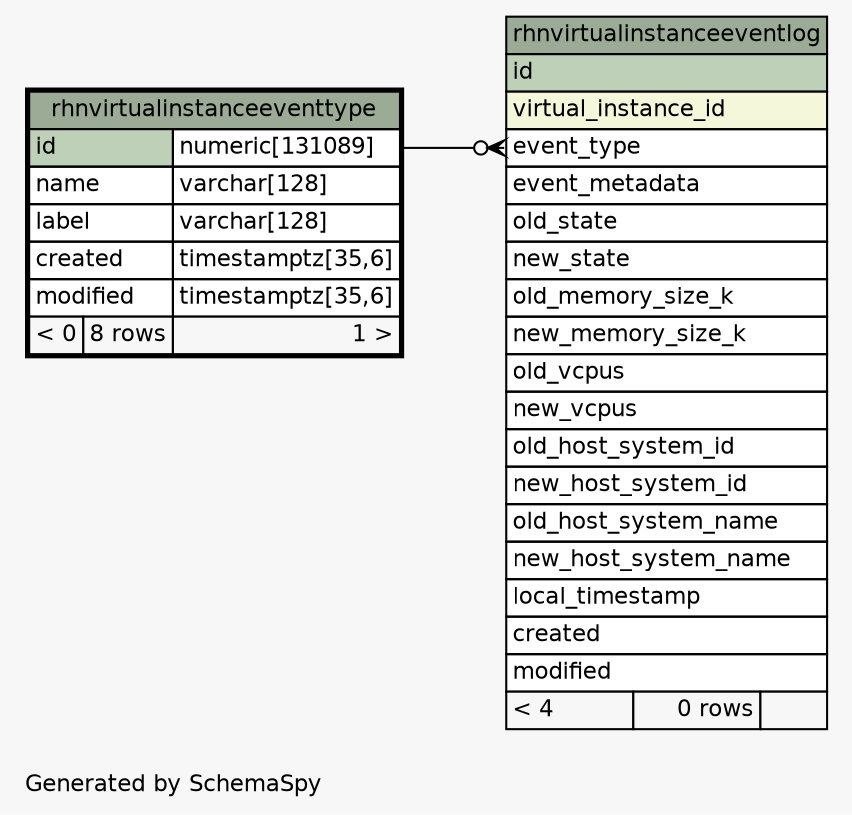 // dot 2.26.0 on Linux 2.6.32-504.el6.x86_64
// SchemaSpy rev 590
digraph "oneDegreeRelationshipsDiagram" {
  graph [
    rankdir="RL"
    bgcolor="#f7f7f7"
    label="\nGenerated by SchemaSpy"
    labeljust="l"
    nodesep="0.18"
    ranksep="0.46"
    fontname="Helvetica"
    fontsize="11"
  ];
  node [
    fontname="Helvetica"
    fontsize="11"
    shape="plaintext"
  ];
  edge [
    arrowsize="0.8"
  ];
  "rhnvirtualinstanceeventlog":"event_type":w -> "rhnvirtualinstanceeventtype":"id.type":e [arrowhead=none dir=back arrowtail=crowodot];
  "rhnvirtualinstanceeventlog" [
    label=<
    <TABLE BORDER="0" CELLBORDER="1" CELLSPACING="0" BGCOLOR="#ffffff">
      <TR><TD COLSPAN="3" BGCOLOR="#9bab96" ALIGN="CENTER">rhnvirtualinstanceeventlog</TD></TR>
      <TR><TD PORT="id" COLSPAN="3" BGCOLOR="#bed1b8" ALIGN="LEFT">id</TD></TR>
      <TR><TD PORT="virtual_instance_id" COLSPAN="3" BGCOLOR="#f4f7da" ALIGN="LEFT">virtual_instance_id</TD></TR>
      <TR><TD PORT="event_type" COLSPAN="3" ALIGN="LEFT">event_type</TD></TR>
      <TR><TD PORT="event_metadata" COLSPAN="3" ALIGN="LEFT">event_metadata</TD></TR>
      <TR><TD PORT="old_state" COLSPAN="3" ALIGN="LEFT">old_state</TD></TR>
      <TR><TD PORT="new_state" COLSPAN="3" ALIGN="LEFT">new_state</TD></TR>
      <TR><TD PORT="old_memory_size_k" COLSPAN="3" ALIGN="LEFT">old_memory_size_k</TD></TR>
      <TR><TD PORT="new_memory_size_k" COLSPAN="3" ALIGN="LEFT">new_memory_size_k</TD></TR>
      <TR><TD PORT="old_vcpus" COLSPAN="3" ALIGN="LEFT">old_vcpus</TD></TR>
      <TR><TD PORT="new_vcpus" COLSPAN="3" ALIGN="LEFT">new_vcpus</TD></TR>
      <TR><TD PORT="old_host_system_id" COLSPAN="3" ALIGN="LEFT">old_host_system_id</TD></TR>
      <TR><TD PORT="new_host_system_id" COLSPAN="3" ALIGN="LEFT">new_host_system_id</TD></TR>
      <TR><TD PORT="old_host_system_name" COLSPAN="3" ALIGN="LEFT">old_host_system_name</TD></TR>
      <TR><TD PORT="new_host_system_name" COLSPAN="3" ALIGN="LEFT">new_host_system_name</TD></TR>
      <TR><TD PORT="local_timestamp" COLSPAN="3" ALIGN="LEFT">local_timestamp</TD></TR>
      <TR><TD PORT="created" COLSPAN="3" ALIGN="LEFT">created</TD></TR>
      <TR><TD PORT="modified" COLSPAN="3" ALIGN="LEFT">modified</TD></TR>
      <TR><TD ALIGN="LEFT" BGCOLOR="#f7f7f7">&lt; 4</TD><TD ALIGN="RIGHT" BGCOLOR="#f7f7f7">0 rows</TD><TD ALIGN="RIGHT" BGCOLOR="#f7f7f7">  </TD></TR>
    </TABLE>>
    URL="rhnvirtualinstanceeventlog.html"
    tooltip="rhnvirtualinstanceeventlog"
  ];
  "rhnvirtualinstanceeventtype" [
    label=<
    <TABLE BORDER="2" CELLBORDER="1" CELLSPACING="0" BGCOLOR="#ffffff">
      <TR><TD COLSPAN="3" BGCOLOR="#9bab96" ALIGN="CENTER">rhnvirtualinstanceeventtype</TD></TR>
      <TR><TD PORT="id" COLSPAN="2" BGCOLOR="#bed1b8" ALIGN="LEFT">id</TD><TD PORT="id.type" ALIGN="LEFT">numeric[131089]</TD></TR>
      <TR><TD PORT="name" COLSPAN="2" ALIGN="LEFT">name</TD><TD PORT="name.type" ALIGN="LEFT">varchar[128]</TD></TR>
      <TR><TD PORT="label" COLSPAN="2" ALIGN="LEFT">label</TD><TD PORT="label.type" ALIGN="LEFT">varchar[128]</TD></TR>
      <TR><TD PORT="created" COLSPAN="2" ALIGN="LEFT">created</TD><TD PORT="created.type" ALIGN="LEFT">timestamptz[35,6]</TD></TR>
      <TR><TD PORT="modified" COLSPAN="2" ALIGN="LEFT">modified</TD><TD PORT="modified.type" ALIGN="LEFT">timestamptz[35,6]</TD></TR>
      <TR><TD ALIGN="LEFT" BGCOLOR="#f7f7f7">&lt; 0</TD><TD ALIGN="RIGHT" BGCOLOR="#f7f7f7">8 rows</TD><TD ALIGN="RIGHT" BGCOLOR="#f7f7f7">1 &gt;</TD></TR>
    </TABLE>>
    URL="rhnvirtualinstanceeventtype.html"
    tooltip="rhnvirtualinstanceeventtype"
  ];
}
